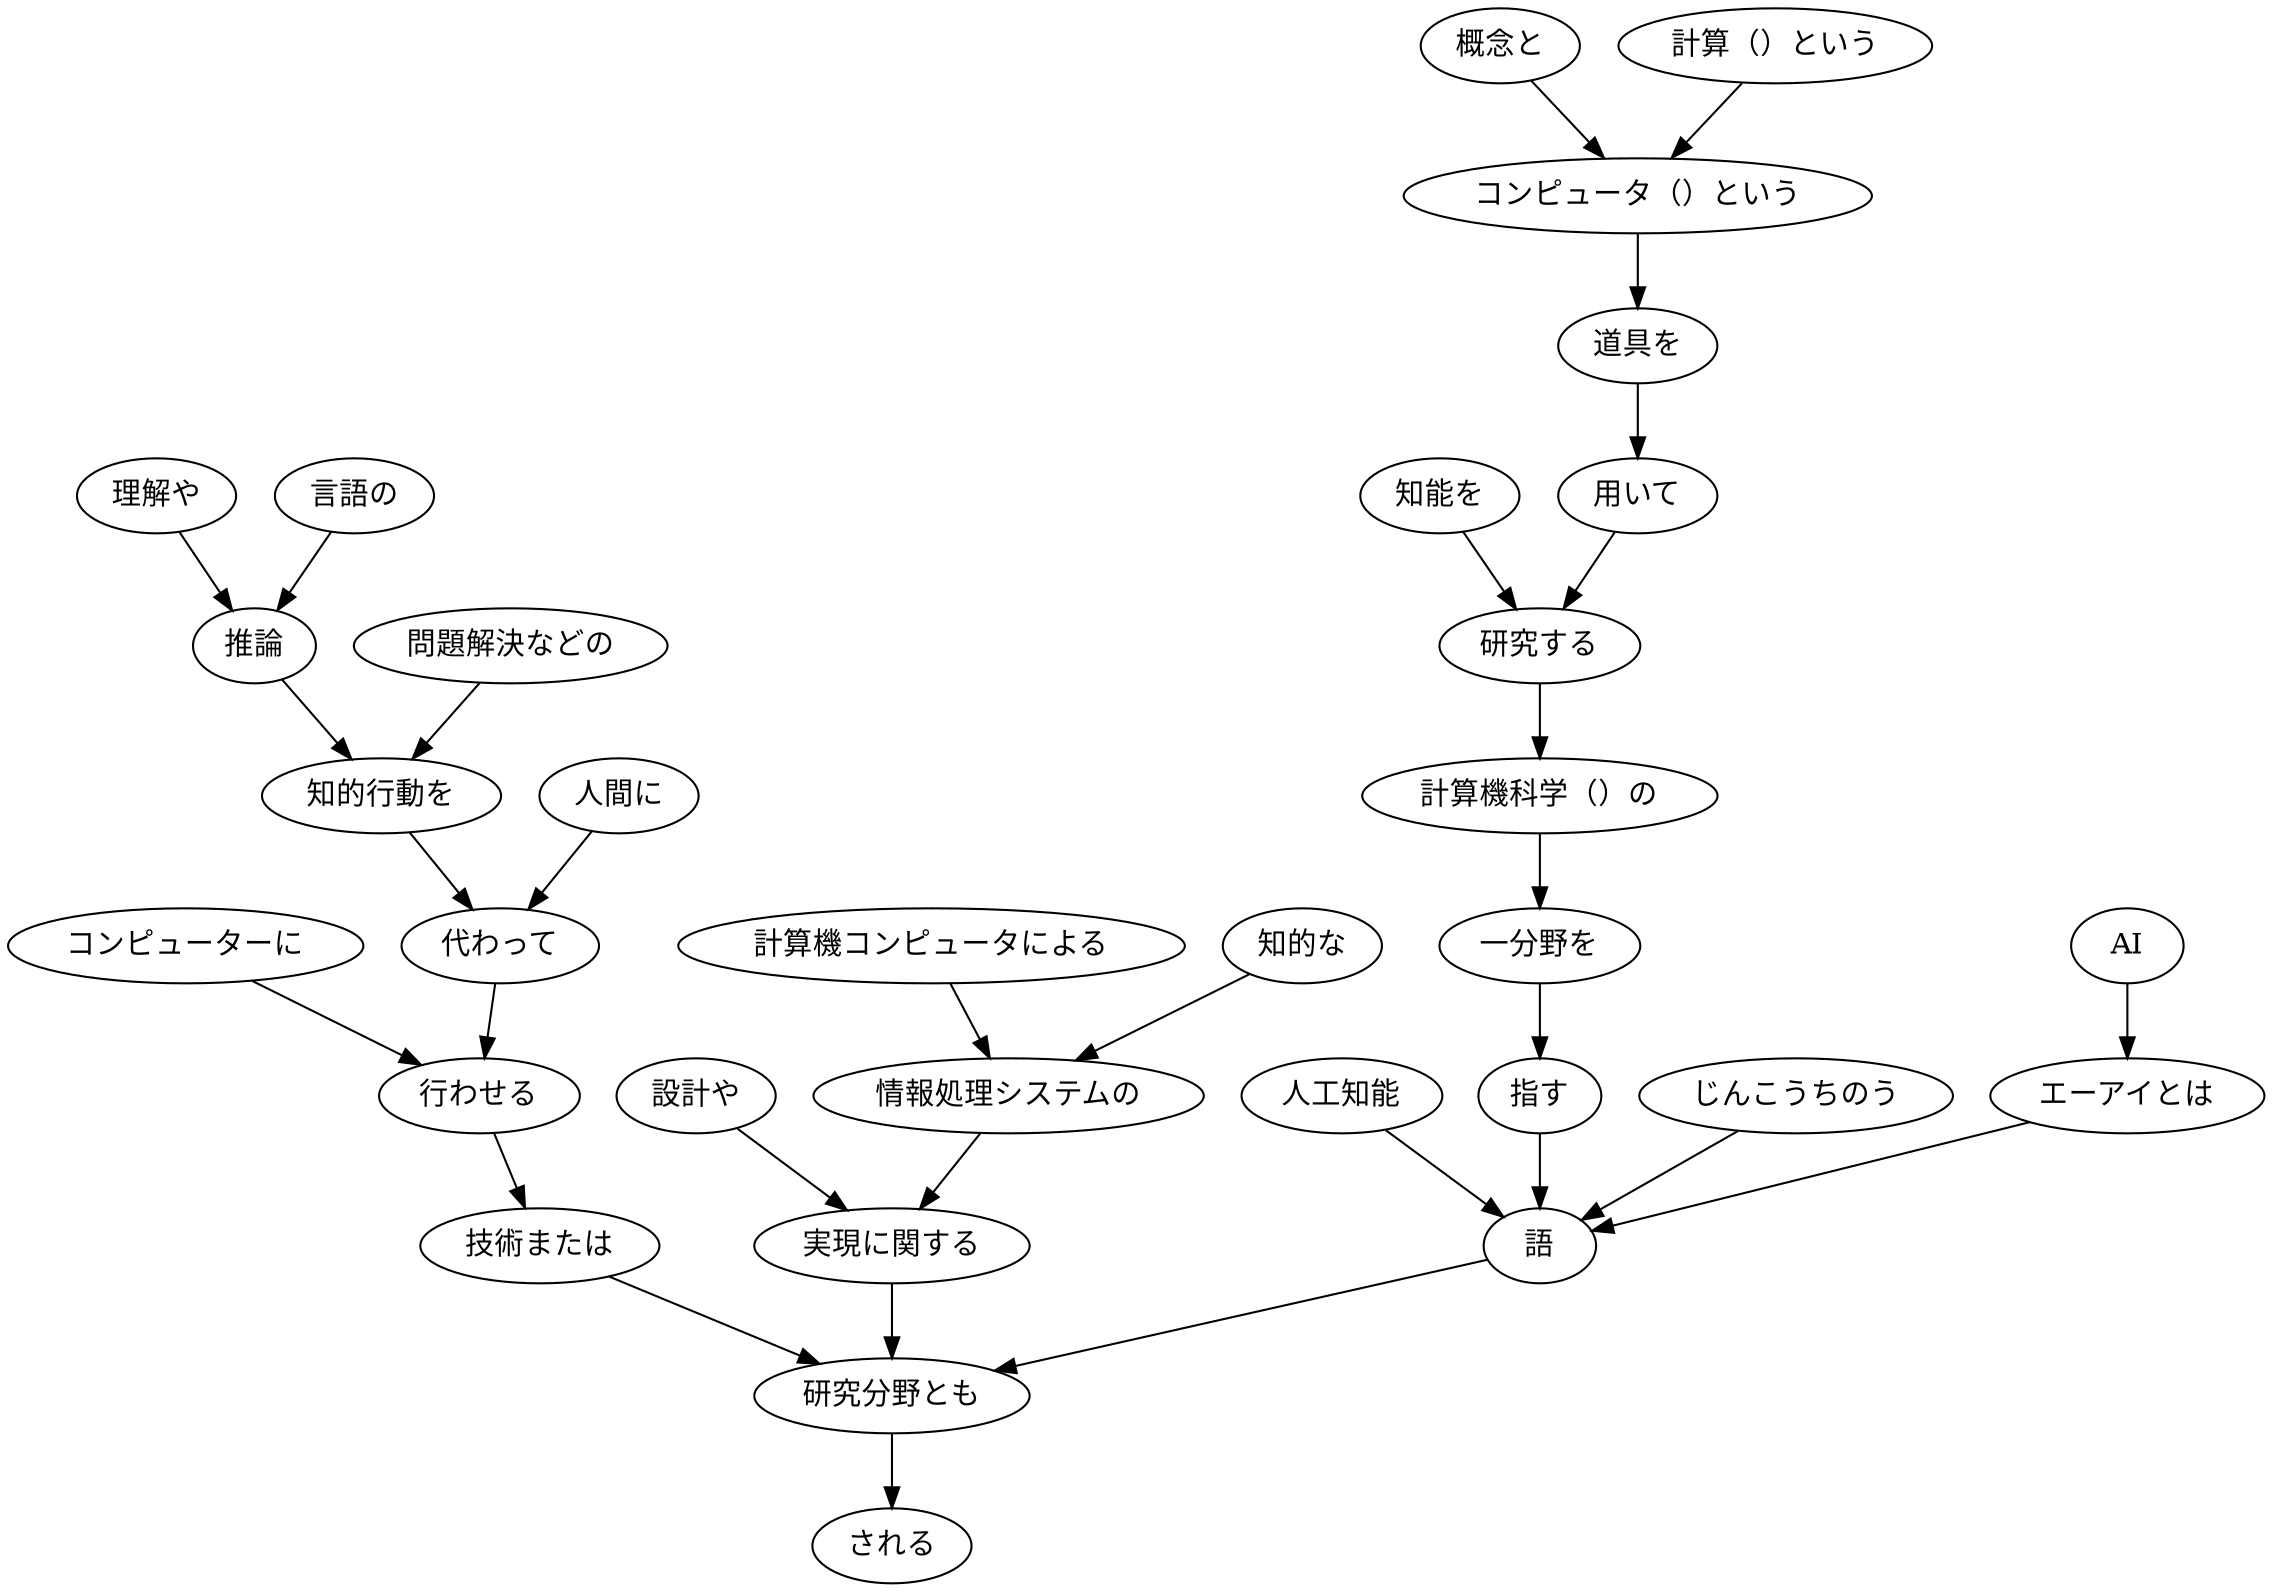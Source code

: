 digraph {
	"エーアイとは"
	"語"
	"研究分野とも"
	"人工知能"
	"行わせる"
	"理解や"
	"コンピュータ（）という"
	"計算機コンピュータによる"
	"技術または"
	"計算機科学（）の"
	"指す"
	AI
	"コンピューターに"
	"知的な"
	"推論"
	"言語の"
	"道具を"
	"概念と"
	"代わって"
	"計算（）という"
	"研究する"
	"じんこうちのう"
	"される"
	"知能を"
	"知的行動を"
	"用いて"
	"実現に関する"
	"問題解決などの"
	"設計や"
	"情報処理システムの"
	"人間に"
	"一分野を"
	"言語の" -> "推論"
	"研究分野とも" -> "される"
	"設計や" -> "実現に関する"
	"計算機コンピュータによる" -> "情報処理システムの"
	"計算機科学（）の" -> "一分野を"
	"道具を" -> "用いて"
	"技術または" -> "研究分野とも"
	"実現に関する" -> "研究分野とも"
	"コンピューターに" -> "行わせる"
	"一分野を" -> "指す"
	"代わって" -> "行わせる"
	"コンピュータ（）という" -> "道具を"
	"問題解決などの" -> "知的行動を"
	"人工知能" -> "語"
	"推論" -> "知的行動を"
	"知的行動を" -> "代わって"
	"計算（）という" -> "コンピュータ（）という"
	"行わせる" -> "技術または"
	"じんこうちのう" -> "語"
	"指す" -> "語"
	"知的な" -> "情報処理システムの"
	"語" -> "研究分野とも"
	"概念と" -> "コンピュータ（）という"
	"情報処理システムの" -> "実現に関する"
	"研究する" -> "計算機科学（）の"
	"エーアイとは" -> "語"
	"知能を" -> "研究する"
	"人間に" -> "代わって"
	AI -> "エーアイとは"
	"理解や" -> "推論"
	"用いて" -> "研究する"
}
